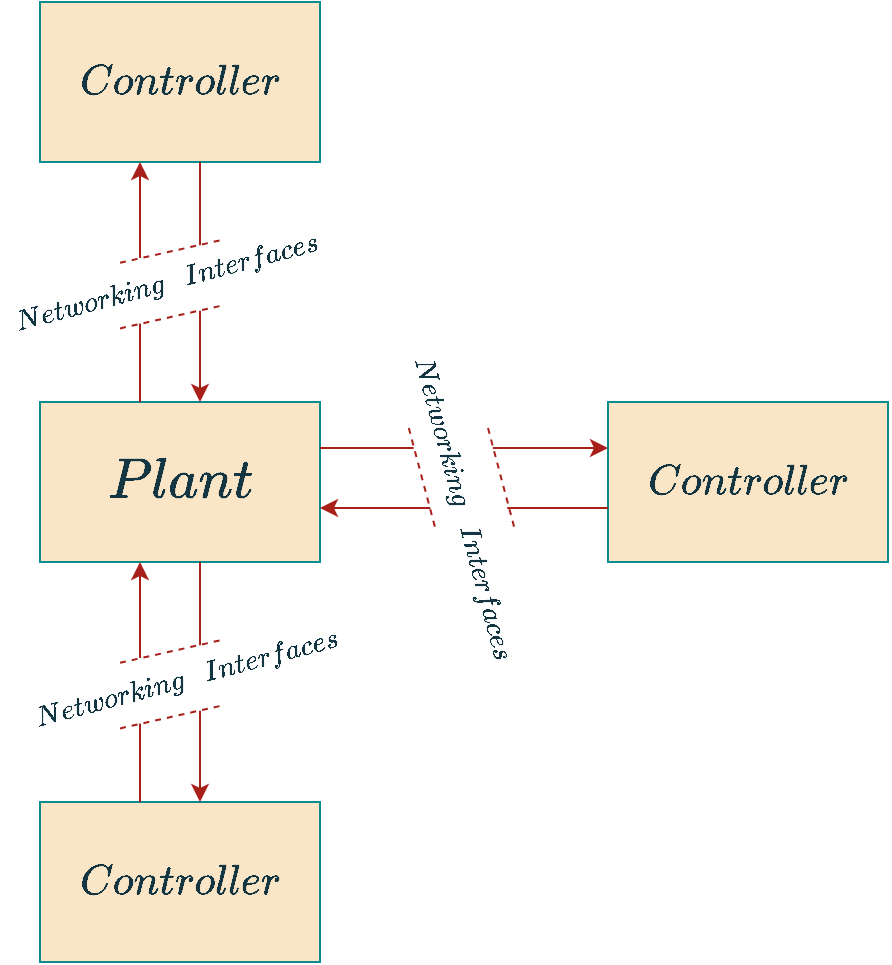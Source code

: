 <mxfile version="21.0.2" type="device"><diagram name="Page-1" id="34-Gmu1U07JVGLZ2niUa"><mxGraphModel dx="1159" dy="548" grid="1" gridSize="10" guides="1" tooltips="1" connect="1" arrows="1" fold="1" page="1" pageScale="1" pageWidth="850" pageHeight="1100" math="1" shadow="0"><root><mxCell id="0"/><mxCell id="1" parent="0"/><mxCell id="HKdFunz6HfOXc7ZPffaV-1" value="&lt;font style=&quot;font-size: 24px;&quot;&gt;$$ Plant $$&lt;/font&gt;" style="rounded=0;whiteSpace=wrap;html=1;labelBackgroundColor=none;fillColor=#FAE5C7;strokeColor=#0F8B8D;fontColor=#143642;" vertex="1" parent="1"><mxGeometry x="120" y="200" width="140" height="80" as="geometry"/></mxCell><mxCell id="HKdFunz6HfOXc7ZPffaV-2" value="&lt;font style=&quot;font-size: 18px;&quot;&gt;$$Controller$$&lt;/font&gt;" style="rounded=0;whiteSpace=wrap;html=1;labelBackgroundColor=none;fillColor=#FAE5C7;strokeColor=#0F8B8D;fontColor=#143642;" vertex="1" parent="1"><mxGeometry x="404" y="200" width="140" height="80" as="geometry"/></mxCell><mxCell id="HKdFunz6HfOXc7ZPffaV-3" value="&lt;font style=&quot;font-size: 18px;&quot;&gt;$$Controller$$&lt;/font&gt;" style="rounded=0;whiteSpace=wrap;html=1;labelBackgroundColor=none;fillColor=#FAE5C7;strokeColor=#0F8B8D;fontColor=#143642;" vertex="1" parent="1"><mxGeometry x="120" y="400" width="140" height="80" as="geometry"/></mxCell><mxCell id="HKdFunz6HfOXc7ZPffaV-5" value="&lt;font style=&quot;font-size: 18px;&quot;&gt;$$Controller$$&lt;/font&gt;" style="rounded=0;whiteSpace=wrap;html=1;labelBackgroundColor=none;fillColor=#FAE5C7;strokeColor=#0F8B8D;fontColor=#143642;" vertex="1" parent="1"><mxGeometry x="120" width="140" height="80" as="geometry"/></mxCell><mxCell id="HKdFunz6HfOXc7ZPffaV-16" value="" style="group;labelBackgroundColor=none;fontColor=#143642;" vertex="1" connectable="0" parent="1"><mxGeometry x="160" y="80" width="96.5" height="120" as="geometry"/></mxCell><mxCell id="HKdFunz6HfOXc7ZPffaV-6" value="" style="endArrow=classic;html=1;rounded=0;labelBackgroundColor=none;strokeColor=#A8201A;fontColor=default;" edge="1" parent="HKdFunz6HfOXc7ZPffaV-16"><mxGeometry width="50" height="50" relative="1" as="geometry"><mxPoint x="10" y="48" as="sourcePoint"/><mxPoint x="10" as="targetPoint"/></mxGeometry></mxCell><mxCell id="HKdFunz6HfOXc7ZPffaV-10" value="" style="endArrow=classic;html=1;rounded=0;labelBackgroundColor=none;strokeColor=#A8201A;fontColor=default;" edge="1" parent="HKdFunz6HfOXc7ZPffaV-16"><mxGeometry width="50" height="50" relative="1" as="geometry"><mxPoint x="40" y="74.4" as="sourcePoint"/><mxPoint x="40" y="120" as="targetPoint"/></mxGeometry></mxCell><mxCell id="HKdFunz6HfOXc7ZPffaV-11" value="" style="endArrow=none;dashed=1;html=1;rounded=0;labelBackgroundColor=none;strokeColor=#A8201A;fontColor=default;" edge="1" parent="HKdFunz6HfOXc7ZPffaV-16"><mxGeometry width="50" height="50" relative="1" as="geometry"><mxPoint y="50.4" as="sourcePoint"/><mxPoint x="50" y="39.2" as="targetPoint"/></mxGeometry></mxCell><mxCell id="HKdFunz6HfOXc7ZPffaV-12" value="" style="endArrow=none;html=1;rounded=0;labelBackgroundColor=none;strokeColor=#A8201A;fontColor=default;" edge="1" parent="HKdFunz6HfOXc7ZPffaV-16"><mxGeometry width="50" height="50" relative="1" as="geometry"><mxPoint x="40" y="41.6" as="sourcePoint"/><mxPoint x="40" as="targetPoint"/></mxGeometry></mxCell><mxCell id="HKdFunz6HfOXc7ZPffaV-14" value="" style="endArrow=none;dashed=1;html=1;rounded=0;labelBackgroundColor=none;strokeColor=#A8201A;fontColor=default;" edge="1" parent="HKdFunz6HfOXc7ZPffaV-16"><mxGeometry width="50" height="50" relative="1" as="geometry"><mxPoint y="83.2" as="sourcePoint"/><mxPoint x="50" y="72" as="targetPoint"/></mxGeometry></mxCell><mxCell id="HKdFunz6HfOXc7ZPffaV-15" value="" style="endArrow=none;html=1;rounded=0;labelBackgroundColor=none;strokeColor=#A8201A;fontColor=default;" edge="1" parent="HKdFunz6HfOXc7ZPffaV-16"><mxGeometry width="50" height="50" relative="1" as="geometry"><mxPoint x="10" y="120" as="sourcePoint"/><mxPoint x="10" y="80.8" as="targetPoint"/></mxGeometry></mxCell><mxCell id="HKdFunz6HfOXc7ZPffaV-33" value="" style="group;rotation=-15;labelBackgroundColor=none;fontColor=#143642;" vertex="1" connectable="0" parent="HKdFunz6HfOXc7ZPffaV-16"><mxGeometry x="-46.5" y="45" width="143" height="30" as="geometry"/></mxCell><mxCell id="HKdFunz6HfOXc7ZPffaV-31" value="$$Networking$$" style="text;html=1;strokeColor=none;fillColor=none;align=center;verticalAlign=middle;whiteSpace=wrap;rounded=0;rotation=-15;labelBackgroundColor=none;fontColor=#143642;" vertex="1" parent="HKdFunz6HfOXc7ZPffaV-33"><mxGeometry x="1" y="11" width="60" height="30" as="geometry"/></mxCell><mxCell id="HKdFunz6HfOXc7ZPffaV-32" value="$$Interfaces$$" style="text;html=1;strokeColor=none;fillColor=none;align=center;verticalAlign=middle;whiteSpace=wrap;rounded=0;rotation=-15;labelBackgroundColor=none;fontColor=#143642;" vertex="1" parent="HKdFunz6HfOXc7ZPffaV-33"><mxGeometry x="82" y="-11" width="60" height="30" as="geometry"/></mxCell><mxCell id="HKdFunz6HfOXc7ZPffaV-17" value="" style="group;labelBackgroundColor=none;fontColor=#143642;" vertex="1" connectable="0" parent="1"><mxGeometry x="160" y="280" width="50" height="120" as="geometry"/></mxCell><mxCell id="HKdFunz6HfOXc7ZPffaV-18" value="" style="endArrow=classic;html=1;rounded=0;labelBackgroundColor=none;strokeColor=#A8201A;fontColor=default;" edge="1" parent="HKdFunz6HfOXc7ZPffaV-17"><mxGeometry width="50" height="50" relative="1" as="geometry"><mxPoint x="10" y="48" as="sourcePoint"/><mxPoint x="10" as="targetPoint"/></mxGeometry></mxCell><mxCell id="HKdFunz6HfOXc7ZPffaV-19" value="" style="endArrow=classic;html=1;rounded=0;labelBackgroundColor=none;strokeColor=#A8201A;fontColor=default;" edge="1" parent="HKdFunz6HfOXc7ZPffaV-17"><mxGeometry width="50" height="50" relative="1" as="geometry"><mxPoint x="40" y="74.4" as="sourcePoint"/><mxPoint x="40" y="120" as="targetPoint"/></mxGeometry></mxCell><mxCell id="HKdFunz6HfOXc7ZPffaV-20" value="" style="endArrow=none;dashed=1;html=1;rounded=0;labelBackgroundColor=none;strokeColor=#A8201A;fontColor=default;" edge="1" parent="HKdFunz6HfOXc7ZPffaV-17"><mxGeometry width="50" height="50" relative="1" as="geometry"><mxPoint y="50.4" as="sourcePoint"/><mxPoint x="50" y="39.2" as="targetPoint"/></mxGeometry></mxCell><mxCell id="HKdFunz6HfOXc7ZPffaV-21" value="" style="endArrow=none;html=1;rounded=0;labelBackgroundColor=none;strokeColor=#A8201A;fontColor=default;" edge="1" parent="HKdFunz6HfOXc7ZPffaV-17"><mxGeometry width="50" height="50" relative="1" as="geometry"><mxPoint x="40" y="41.6" as="sourcePoint"/><mxPoint x="40" as="targetPoint"/></mxGeometry></mxCell><mxCell id="HKdFunz6HfOXc7ZPffaV-22" value="" style="endArrow=none;dashed=1;html=1;rounded=0;labelBackgroundColor=none;strokeColor=#A8201A;fontColor=default;" edge="1" parent="HKdFunz6HfOXc7ZPffaV-17"><mxGeometry width="50" height="50" relative="1" as="geometry"><mxPoint y="83.2" as="sourcePoint"/><mxPoint x="50" y="72" as="targetPoint"/></mxGeometry></mxCell><mxCell id="HKdFunz6HfOXc7ZPffaV-23" value="" style="endArrow=none;html=1;rounded=0;labelBackgroundColor=none;strokeColor=#A8201A;fontColor=default;" edge="1" parent="HKdFunz6HfOXc7ZPffaV-17"><mxGeometry width="50" height="50" relative="1" as="geometry"><mxPoint x="10" y="120" as="sourcePoint"/><mxPoint x="10" y="80.8" as="targetPoint"/></mxGeometry></mxCell><mxCell id="HKdFunz6HfOXc7ZPffaV-24" value="" style="group;rotation=90;labelBackgroundColor=none;fontColor=#143642;" vertex="1" connectable="0" parent="1"><mxGeometry x="296" y="183" width="107" height="120" as="geometry"/></mxCell><mxCell id="HKdFunz6HfOXc7ZPffaV-25" value="" style="endArrow=classic;html=1;rounded=0;labelBackgroundColor=none;strokeColor=#A8201A;fontColor=default;" edge="1" parent="HKdFunz6HfOXc7ZPffaV-24"><mxGeometry width="50" height="50" relative="1" as="geometry"><mxPoint x="50.4" y="40" as="sourcePoint"/><mxPoint x="108" y="40" as="targetPoint"/></mxGeometry></mxCell><mxCell id="HKdFunz6HfOXc7ZPffaV-26" value="" style="endArrow=classic;html=1;rounded=0;labelBackgroundColor=none;strokeColor=#A8201A;fontColor=default;" edge="1" parent="HKdFunz6HfOXc7ZPffaV-24"><mxGeometry width="50" height="50" relative="1" as="geometry"><mxPoint x="19.2" y="70" as="sourcePoint"/><mxPoint x="-36" y="70" as="targetPoint"/></mxGeometry></mxCell><mxCell id="HKdFunz6HfOXc7ZPffaV-27" value="" style="endArrow=none;dashed=1;html=1;rounded=0;labelBackgroundColor=none;strokeColor=#A8201A;fontColor=default;" edge="1" parent="HKdFunz6HfOXc7ZPffaV-24"><mxGeometry width="50" height="50" relative="1" as="geometry"><mxPoint x="48" y="30" as="sourcePoint"/><mxPoint x="61.2" y="80" as="targetPoint"/></mxGeometry></mxCell><mxCell id="HKdFunz6HfOXc7ZPffaV-28" value="" style="endArrow=none;html=1;rounded=0;labelBackgroundColor=none;strokeColor=#A8201A;fontColor=default;" edge="1" parent="HKdFunz6HfOXc7ZPffaV-24"><mxGeometry width="50" height="50" relative="1" as="geometry"><mxPoint x="57.6" y="70" as="sourcePoint"/><mxPoint x="108" y="70" as="targetPoint"/></mxGeometry></mxCell><mxCell id="HKdFunz6HfOXc7ZPffaV-29" value="" style="endArrow=none;dashed=1;html=1;rounded=0;labelBackgroundColor=none;strokeColor=#A8201A;fontColor=default;" edge="1" parent="HKdFunz6HfOXc7ZPffaV-24"><mxGeometry width="50" height="50" relative="1" as="geometry"><mxPoint x="8.4" y="30" as="sourcePoint"/><mxPoint x="21.6" y="80" as="targetPoint"/></mxGeometry></mxCell><mxCell id="HKdFunz6HfOXc7ZPffaV-30" value="" style="endArrow=none;html=1;rounded=0;labelBackgroundColor=none;strokeColor=#A8201A;fontColor=default;" edge="1" parent="HKdFunz6HfOXc7ZPffaV-24"><mxGeometry width="50" height="50" relative="1" as="geometry"><mxPoint x="-36" y="40" as="sourcePoint"/><mxPoint x="10.8" y="40" as="targetPoint"/></mxGeometry></mxCell><mxCell id="HKdFunz6HfOXc7ZPffaV-48" value="" style="group;rotation=75;labelBackgroundColor=none;fontColor=#143642;" vertex="1" connectable="0" parent="HKdFunz6HfOXc7ZPffaV-24"><mxGeometry x="-36" y="57" width="143" height="30" as="geometry"/></mxCell><mxCell id="HKdFunz6HfOXc7ZPffaV-49" value="$$Networking$$" style="text;html=1;strokeColor=none;fillColor=none;align=center;verticalAlign=middle;whiteSpace=wrap;rounded=0;rotation=75;labelBackgroundColor=none;fontColor=#143642;" vertex="1" parent="HKdFunz6HfOXc7ZPffaV-48"><mxGeometry x="31" y="-40" width="60" height="30" as="geometry"/></mxCell><mxCell id="HKdFunz6HfOXc7ZPffaV-50" value="$$Interfaces$$" style="text;html=1;strokeColor=none;fillColor=none;align=center;verticalAlign=middle;whiteSpace=wrap;rounded=0;rotation=75;labelBackgroundColor=none;fontColor=#143642;" vertex="1" parent="HKdFunz6HfOXc7ZPffaV-48"><mxGeometry x="53" y="41" width="60" height="30" as="geometry"/></mxCell><mxCell id="HKdFunz6HfOXc7ZPffaV-44" value="" style="group;rotation=-15;labelBackgroundColor=none;fontColor=#143642;" vertex="1" connectable="0" parent="1"><mxGeometry x="123.5" y="323" width="143" height="30" as="geometry"/></mxCell><mxCell id="HKdFunz6HfOXc7ZPffaV-45" value="$$Networking$$" style="text;html=1;strokeColor=none;fillColor=none;align=center;verticalAlign=middle;whiteSpace=wrap;rounded=0;rotation=-15;labelBackgroundColor=none;fontColor=#143642;" vertex="1" parent="HKdFunz6HfOXc7ZPffaV-44"><mxGeometry x="1" y="11" width="60" height="30" as="geometry"/></mxCell><mxCell id="HKdFunz6HfOXc7ZPffaV-46" value="$$Interfaces$$" style="text;html=1;strokeColor=none;fillColor=none;align=center;verticalAlign=middle;whiteSpace=wrap;rounded=0;rotation=-15;labelBackgroundColor=none;fontColor=#143642;" vertex="1" parent="HKdFunz6HfOXc7ZPffaV-44"><mxGeometry x="82" y="-11" width="60" height="30" as="geometry"/></mxCell></root></mxGraphModel></diagram></mxfile>